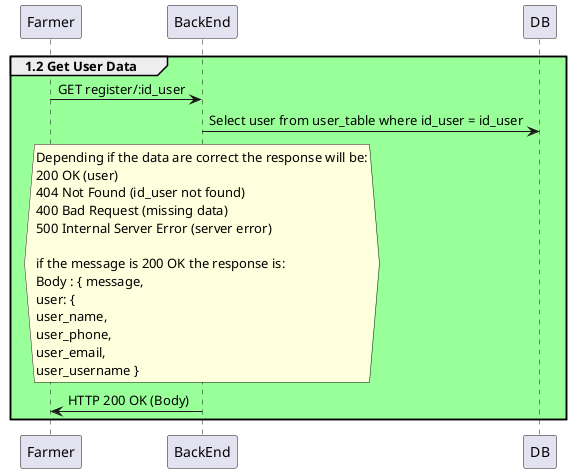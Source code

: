 @startuml

' Muestra de registro de usuario'
    group #99FF99 1.2 Get User Data
        Farmer -> BackEnd: GET register/:id_user

        BackEnd -> DB: Select user from user_table where id_user = id_user

        hnote over BackEnd
            Depending if the data are correct the response will be:
            200 OK (user)
            404 Not Found (id_user not found)
            400 Bad Request (missing data)
            500 Internal Server Error (server error)

            if the message is 200 OK the response is:
            Body : { message,
            user: {
            user_name,
            user_phone,
            user_email,
            user_username }
        end note 

        BackEnd -> Farmer: HTTP 200 OK (Body)
    end group

@enduml